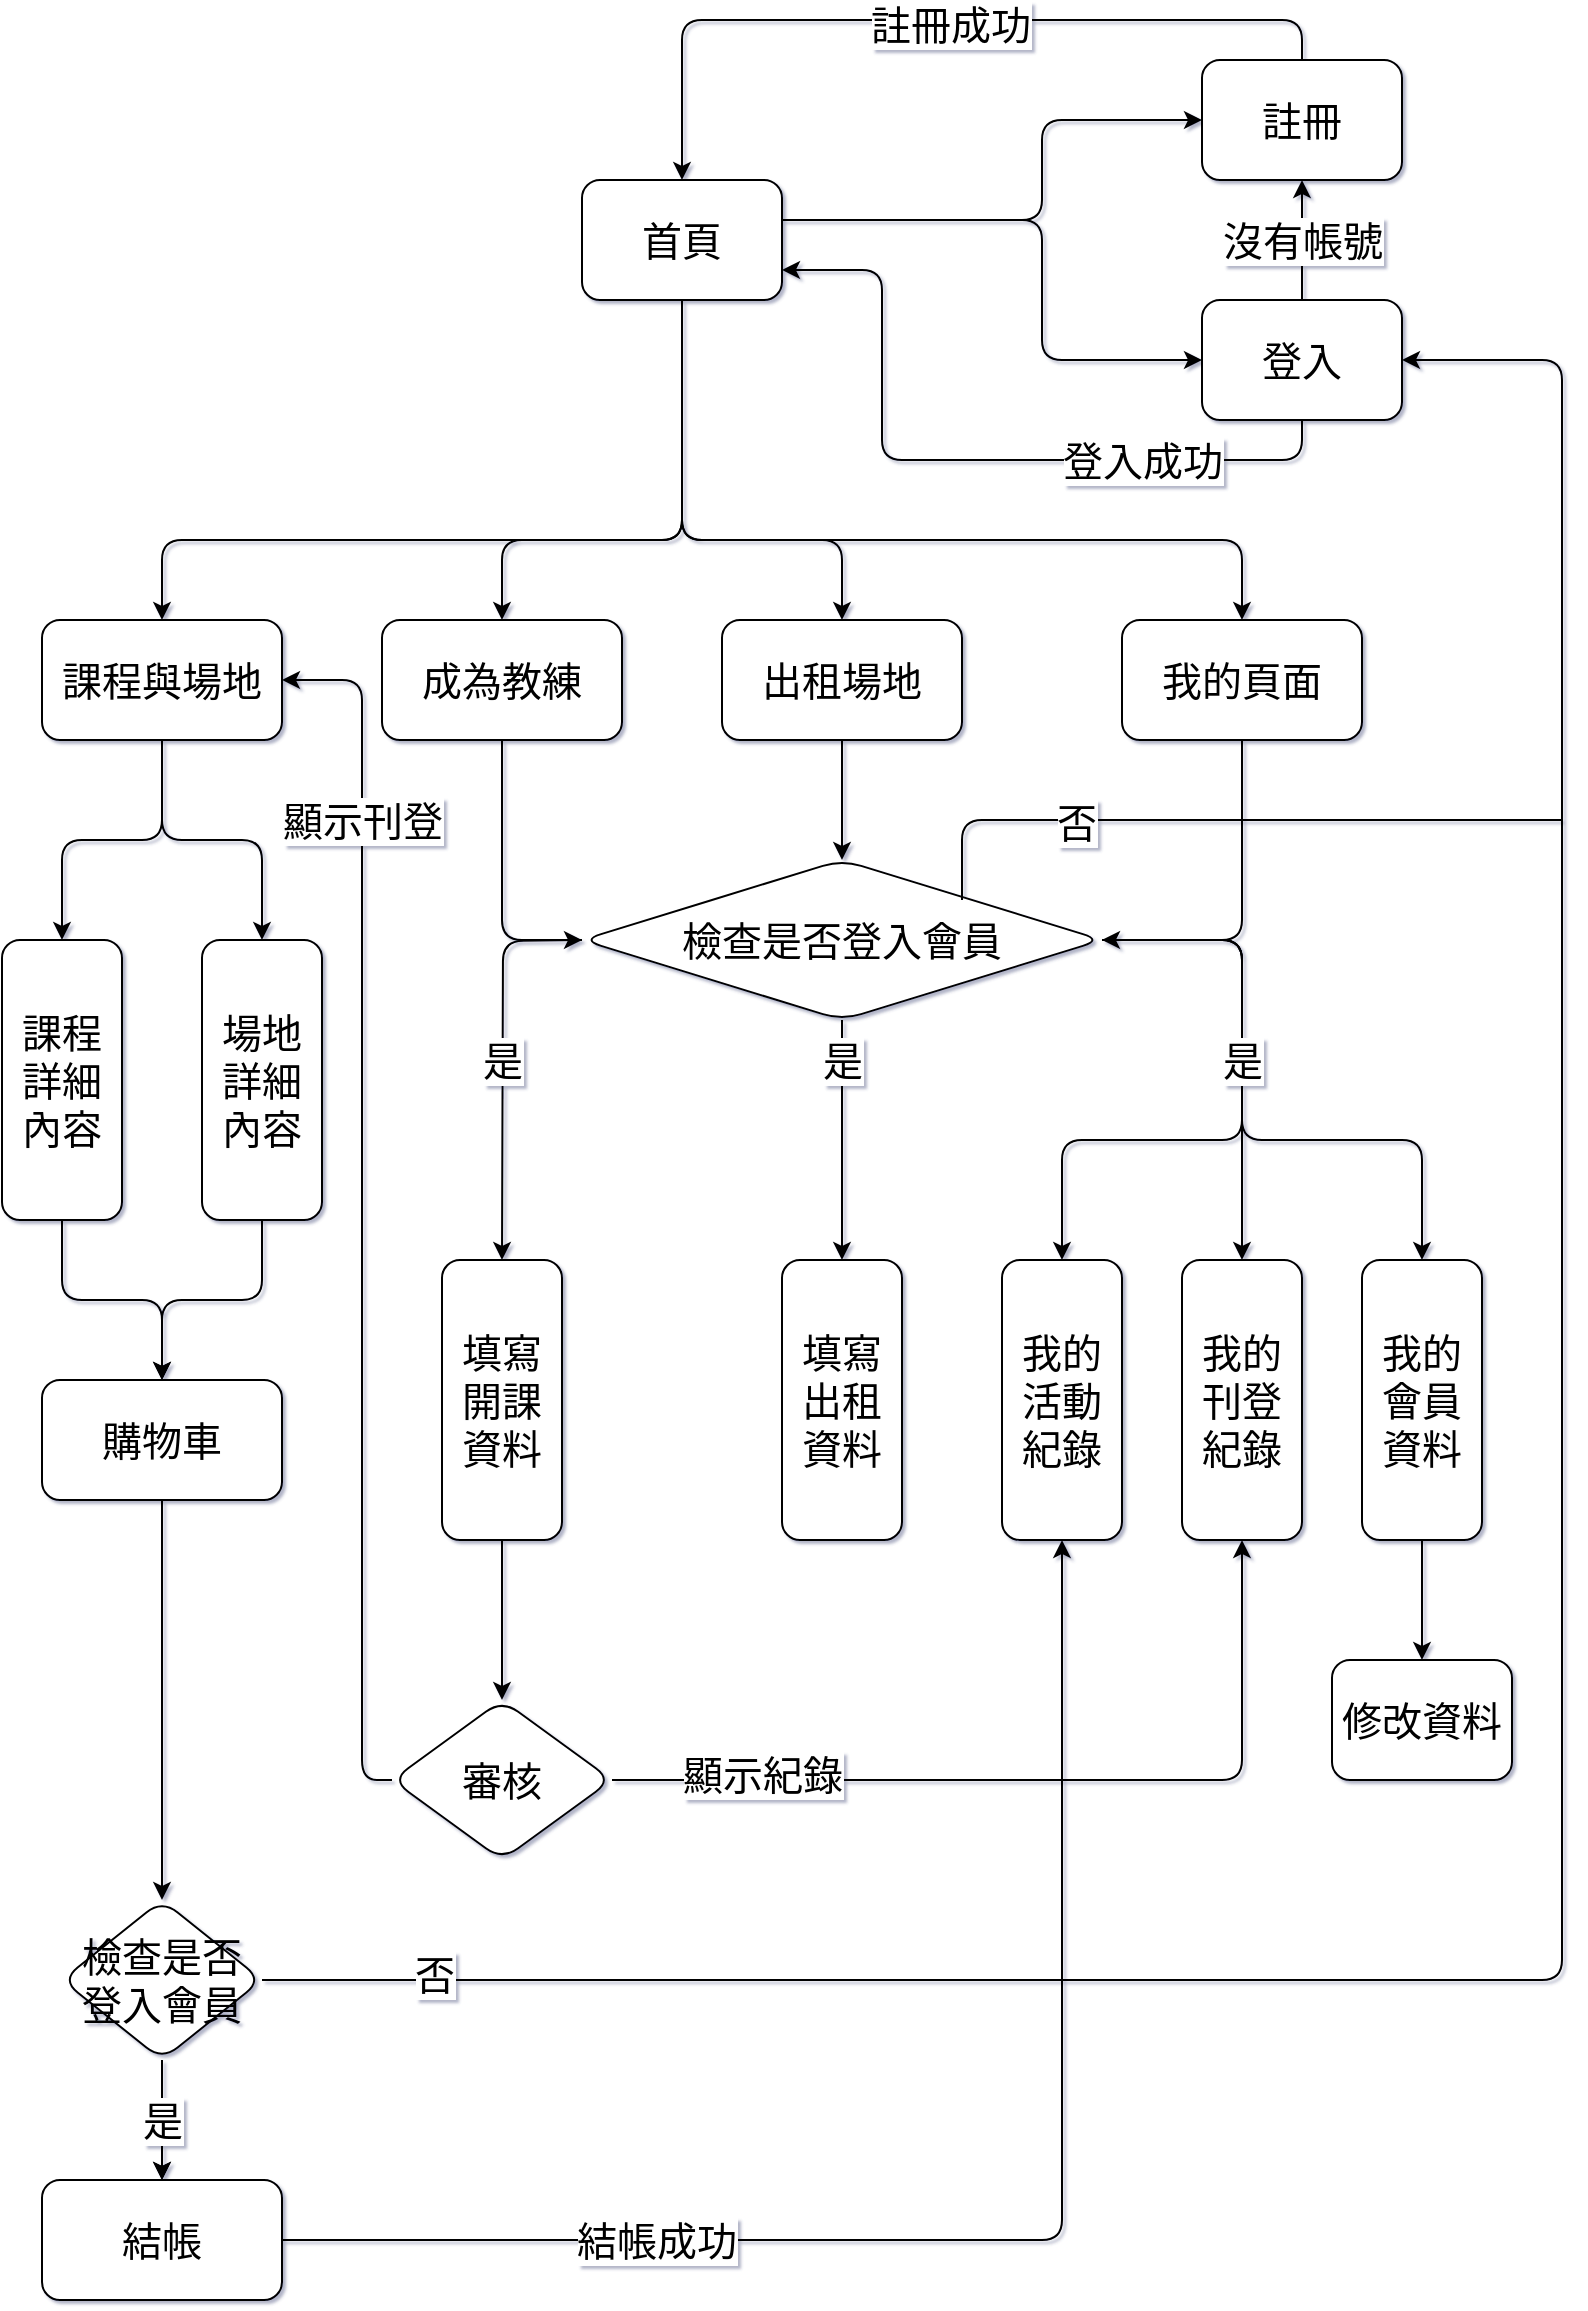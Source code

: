 <mxfile version="20.0.1" type="device"><diagram id="U7qZDT8_yWxOA0Jw3FV2" name="Page-1"><mxGraphModel dx="1447" dy="803" grid="1" gridSize="20" guides="1" tooltips="1" connect="1" arrows="1" fold="1" page="1" pageScale="1" pageWidth="827" pageHeight="1169" math="0" shadow="1"><root><mxCell id="0"/><mxCell id="1" parent="0"/><mxCell id="wMDxFHm615IMKn304ekI-53" style="edgeStyle=orthogonalEdgeStyle;rounded=1;orthogonalLoop=1;jettySize=auto;html=1;entryX=0.5;entryY=0;entryDx=0;entryDy=0;" parent="1" source="wMDxFHm615IMKn304ekI-24" target="wMDxFHm615IMKn304ekI-27" edge="1"><mxGeometry relative="1" as="geometry"><Array as="points"><mxPoint x="360" y="280"/><mxPoint x="100" y="280"/></Array></mxGeometry></mxCell><mxCell id="wMDxFHm615IMKn304ekI-54" style="edgeStyle=orthogonalEdgeStyle;rounded=1;orthogonalLoop=1;jettySize=auto;html=1;entryX=0.5;entryY=0;entryDx=0;entryDy=0;" parent="1" source="wMDxFHm615IMKn304ekI-24" target="wMDxFHm615IMKn304ekI-28" edge="1"><mxGeometry relative="1" as="geometry"><Array as="points"><mxPoint x="360" y="280"/><mxPoint x="270" y="280"/></Array></mxGeometry></mxCell><mxCell id="wMDxFHm615IMKn304ekI-55" style="edgeStyle=orthogonalEdgeStyle;rounded=1;orthogonalLoop=1;jettySize=auto;html=1;" parent="1" source="wMDxFHm615IMKn304ekI-24" target="wMDxFHm615IMKn304ekI-29" edge="1"><mxGeometry relative="1" as="geometry"><Array as="points"><mxPoint x="360" y="280"/><mxPoint x="440" y="280"/></Array></mxGeometry></mxCell><mxCell id="wMDxFHm615IMKn304ekI-56" style="edgeStyle=orthogonalEdgeStyle;rounded=1;orthogonalLoop=1;jettySize=auto;html=1;" parent="1" source="wMDxFHm615IMKn304ekI-24" target="wMDxFHm615IMKn304ekI-30" edge="1"><mxGeometry relative="1" as="geometry"><Array as="points"><mxPoint x="360" y="280"/><mxPoint x="640" y="280"/></Array></mxGeometry></mxCell><mxCell id="wMDxFHm615IMKn304ekI-58" style="edgeStyle=orthogonalEdgeStyle;rounded=1;orthogonalLoop=1;jettySize=auto;html=1;entryX=0;entryY=0.5;entryDx=0;entryDy=0;" parent="1" source="wMDxFHm615IMKn304ekI-24" target="wMDxFHm615IMKn304ekI-26" edge="1"><mxGeometry relative="1" as="geometry"><Array as="points"><mxPoint x="540" y="120"/><mxPoint x="540" y="70"/></Array></mxGeometry></mxCell><mxCell id="wMDxFHm615IMKn304ekI-107" style="edgeStyle=orthogonalEdgeStyle;rounded=1;orthogonalLoop=1;jettySize=auto;html=1;fontSize=20;entryX=0;entryY=0.5;entryDx=0;entryDy=0;" parent="1" source="wMDxFHm615IMKn304ekI-24" target="wMDxFHm615IMKn304ekI-25" edge="1"><mxGeometry relative="1" as="geometry"><mxPoint x="540" y="130.0" as="targetPoint"/><Array as="points"><mxPoint x="540" y="120"/><mxPoint x="540" y="190"/></Array></mxGeometry></mxCell><mxCell id="wMDxFHm615IMKn304ekI-24" value="首頁" style="rounded=1;whiteSpace=wrap;html=1;fontSize=20;" parent="1" vertex="1"><mxGeometry x="310" y="100" width="100" height="60" as="geometry"/></mxCell><mxCell id="wMDxFHm615IMKn304ekI-57" value="&lt;font style=&quot;font-size: 20px&quot;&gt;登入成功&lt;/font&gt;" style="edgeStyle=orthogonalEdgeStyle;rounded=1;orthogonalLoop=1;jettySize=auto;html=1;entryX=1;entryY=0.75;entryDx=0;entryDy=0;" parent="1" source="wMDxFHm615IMKn304ekI-25" target="wMDxFHm615IMKn304ekI-24" edge="1"><mxGeometry x="-0.462" relative="1" as="geometry"><Array as="points"><mxPoint x="670" y="240"/><mxPoint x="460" y="240"/><mxPoint x="460" y="145"/></Array><mxPoint x="1" as="offset"/></mxGeometry></mxCell><mxCell id="wMDxFHm615IMKn304ekI-60" value="&lt;span style=&quot;font-size: 20px&quot;&gt;沒有帳號&lt;/span&gt;" style="edgeStyle=orthogonalEdgeStyle;rounded=1;orthogonalLoop=1;jettySize=auto;html=1;entryX=0.5;entryY=1;entryDx=0;entryDy=0;" parent="1" source="wMDxFHm615IMKn304ekI-25" target="wMDxFHm615IMKn304ekI-26" edge="1"><mxGeometry relative="1" as="geometry"/></mxCell><mxCell id="wMDxFHm615IMKn304ekI-25" value="登入" style="rounded=1;whiteSpace=wrap;html=1;fontSize=20;" parent="1" vertex="1"><mxGeometry x="620" y="160" width="100" height="60" as="geometry"/></mxCell><mxCell id="wMDxFHm615IMKn304ekI-59" style="edgeStyle=orthogonalEdgeStyle;rounded=1;orthogonalLoop=1;jettySize=auto;html=1;" parent="1" source="wMDxFHm615IMKn304ekI-26" edge="1"><mxGeometry relative="1" as="geometry"><mxPoint x="360" y="100" as="targetPoint"/><Array as="points"><mxPoint x="670" y="20"/><mxPoint x="360" y="20"/><mxPoint x="360" y="100"/></Array></mxGeometry></mxCell><mxCell id="wMDxFHm615IMKn304ekI-124" value="註冊成功" style="edgeLabel;html=1;align=center;verticalAlign=middle;resizable=0;points=[];fontSize=20;rounded=1;" parent="wMDxFHm615IMKn304ekI-59" vertex="1" connectable="0"><mxGeometry x="-0.045" y="2" relative="1" as="geometry"><mxPoint as="offset"/></mxGeometry></mxCell><mxCell id="wMDxFHm615IMKn304ekI-26" value="註冊" style="rounded=1;whiteSpace=wrap;html=1;fontSize=20;" parent="1" vertex="1"><mxGeometry x="620" y="40" width="100" height="60" as="geometry"/></mxCell><mxCell id="wMDxFHm615IMKn304ekI-51" style="edgeStyle=orthogonalEdgeStyle;rounded=1;orthogonalLoop=1;jettySize=auto;html=1;entryX=0.5;entryY=0;entryDx=0;entryDy=0;" parent="1" source="wMDxFHm615IMKn304ekI-27" target="wMDxFHm615IMKn304ekI-47" edge="1"><mxGeometry relative="1" as="geometry"/></mxCell><mxCell id="wMDxFHm615IMKn304ekI-52" style="edgeStyle=orthogonalEdgeStyle;rounded=1;orthogonalLoop=1;jettySize=auto;html=1;entryX=0.5;entryY=0;entryDx=0;entryDy=0;" parent="1" source="wMDxFHm615IMKn304ekI-27" target="wMDxFHm615IMKn304ekI-48" edge="1"><mxGeometry relative="1" as="geometry"/></mxCell><mxCell id="wMDxFHm615IMKn304ekI-27" value="課程與場地" style="rounded=1;whiteSpace=wrap;html=1;fontSize=20;" parent="1" vertex="1"><mxGeometry x="40" y="320" width="120" height="60" as="geometry"/></mxCell><mxCell id="pWtgWIW0gOYXPKd7AWEe-4" style="edgeStyle=orthogonalEdgeStyle;rounded=1;orthogonalLoop=1;jettySize=auto;html=1;entryX=0;entryY=0.5;entryDx=0;entryDy=0;" parent="1" source="wMDxFHm615IMKn304ekI-28" target="wMDxFHm615IMKn304ekI-76" edge="1"><mxGeometry relative="1" as="geometry"/></mxCell><mxCell id="wMDxFHm615IMKn304ekI-28" value="成為教練" style="rounded=1;whiteSpace=wrap;html=1;fontSize=20;" parent="1" vertex="1"><mxGeometry x="210" y="320" width="120" height="60" as="geometry"/></mxCell><mxCell id="pWtgWIW0gOYXPKd7AWEe-6" style="edgeStyle=orthogonalEdgeStyle;rounded=1;orthogonalLoop=1;jettySize=auto;html=1;entryX=0.5;entryY=0;entryDx=0;entryDy=0;" parent="1" source="wMDxFHm615IMKn304ekI-29" target="wMDxFHm615IMKn304ekI-76" edge="1"><mxGeometry relative="1" as="geometry"/></mxCell><mxCell id="wMDxFHm615IMKn304ekI-29" value="出租場地&lt;span style=&quot;color: rgba(0 , 0 , 0 , 0) ; font-family: monospace ; font-size: 0px&quot;&gt;%3CmxGraphModel%3E%3Croot%3E%3CmxCell%20id%3D%220%22%2F%3E%3CmxCell%20id%3D%221%22%20parent%3D%220%22%2F%3E%3CmxCell%20id%3D%222%22%20value%3D%22%22%20style%3D%22rounded%3D1%3BwhiteSpace%3Dwrap%3Bhtml%3D1%3BfontSize%3D20%3BfontColor%3Dnone%3B%22%20vertex%3D%221%22%20parent%3D%221%22%3E%3CmxGeometry%20x%3D%22380%22%20y%3D%22200%22%20width%3D%22100%22%20height%3D%2260%22%20as%3D%22geometry%22%2F%3E%3C%2FmxCell%3E%3C%2Froot%3E%3C%2FmxGraphModel%3E&lt;/span&gt;" style="rounded=1;whiteSpace=wrap;html=1;fontSize=20;" parent="1" vertex="1"><mxGeometry x="380" y="320" width="120" height="60" as="geometry"/></mxCell><mxCell id="pWtgWIW0gOYXPKd7AWEe-9" style="edgeStyle=orthogonalEdgeStyle;rounded=1;orthogonalLoop=1;jettySize=auto;html=1;entryX=1;entryY=0.5;entryDx=0;entryDy=0;" parent="1" source="wMDxFHm615IMKn304ekI-30" target="wMDxFHm615IMKn304ekI-76" edge="1"><mxGeometry relative="1" as="geometry"><Array as="points"><mxPoint x="640" y="480"/></Array></mxGeometry></mxCell><mxCell id="wMDxFHm615IMKn304ekI-30" value="我的頁面" style="rounded=1;whiteSpace=wrap;html=1;fontSize=20;" parent="1" vertex="1"><mxGeometry x="580" y="320" width="120" height="60" as="geometry"/></mxCell><mxCell id="wMDxFHm615IMKn304ekI-73" style="edgeStyle=orthogonalEdgeStyle;rounded=1;orthogonalLoop=1;jettySize=auto;html=1;entryX=0.5;entryY=0;entryDx=0;entryDy=0;fontSize=20;" parent="1" source="wMDxFHm615IMKn304ekI-47" target="wMDxFHm615IMKn304ekI-72" edge="1"><mxGeometry relative="1" as="geometry"/></mxCell><mxCell id="wMDxFHm615IMKn304ekI-47" value="課程詳細內容" style="rounded=1;whiteSpace=wrap;html=1;labelBackgroundColor=none;labelBorderColor=none;fontSize=20;" parent="1" vertex="1"><mxGeometry x="20" y="480" width="60" height="140" as="geometry"/></mxCell><mxCell id="wMDxFHm615IMKn304ekI-74" style="edgeStyle=orthogonalEdgeStyle;rounded=1;orthogonalLoop=1;jettySize=auto;html=1;fontSize=20;" parent="1" source="wMDxFHm615IMKn304ekI-48" edge="1"><mxGeometry relative="1" as="geometry"><mxPoint x="100" y="700" as="targetPoint"/><Array as="points"><mxPoint x="150" y="660"/><mxPoint x="100" y="660"/></Array></mxGeometry></mxCell><mxCell id="wMDxFHm615IMKn304ekI-48" value="場地詳細內容" style="rounded=1;whiteSpace=wrap;html=1;labelBackgroundColor=none;labelBorderColor=none;fontSize=20;" parent="1" vertex="1"><mxGeometry x="120" y="480" width="60" height="140" as="geometry"/></mxCell><mxCell id="wMDxFHm615IMKn304ekI-116" style="edgeStyle=orthogonalEdgeStyle;rounded=1;orthogonalLoop=1;jettySize=auto;html=1;fontSize=20;" parent="1" source="wMDxFHm615IMKn304ekI-49" target="wMDxFHm615IMKn304ekI-115" edge="1"><mxGeometry relative="1" as="geometry"/></mxCell><mxCell id="wMDxFHm615IMKn304ekI-49" value="填寫開課資料" style="rounded=1;whiteSpace=wrap;html=1;labelBackgroundColor=none;labelBorderColor=none;fontSize=20;" parent="1" vertex="1"><mxGeometry x="240" y="640" width="60" height="140" as="geometry"/></mxCell><mxCell id="wMDxFHm615IMKn304ekI-61" value="填寫出租資料" style="rounded=1;whiteSpace=wrap;html=1;labelBackgroundColor=none;labelBorderColor=none;fontSize=20;" parent="1" vertex="1"><mxGeometry x="410" y="640" width="60" height="140" as="geometry"/></mxCell><mxCell id="wMDxFHm615IMKn304ekI-62" value="我的活動紀錄" style="rounded=1;whiteSpace=wrap;html=1;labelBackgroundColor=none;labelBorderColor=none;fontSize=20;" parent="1" vertex="1"><mxGeometry x="520" y="640" width="60" height="140" as="geometry"/></mxCell><mxCell id="wMDxFHm615IMKn304ekI-63" value="我的刊登紀錄" style="rounded=1;whiteSpace=wrap;html=1;labelBackgroundColor=none;labelBorderColor=none;fontSize=20;" parent="1" vertex="1"><mxGeometry x="610" y="640" width="60" height="140" as="geometry"/></mxCell><mxCell id="wMDxFHm615IMKn304ekI-122" style="edgeStyle=orthogonalEdgeStyle;rounded=1;orthogonalLoop=1;jettySize=auto;html=1;entryX=0.5;entryY=0;entryDx=0;entryDy=0;fontSize=20;" parent="1" source="wMDxFHm615IMKn304ekI-64" target="wMDxFHm615IMKn304ekI-121" edge="1"><mxGeometry relative="1" as="geometry"/></mxCell><mxCell id="wMDxFHm615IMKn304ekI-64" value="我的會員資料" style="rounded=1;whiteSpace=wrap;html=1;labelBackgroundColor=none;labelBorderColor=none;fontSize=20;" parent="1" vertex="1"><mxGeometry x="700" y="640" width="60" height="140" as="geometry"/></mxCell><mxCell id="wMDxFHm615IMKn304ekI-93" style="edgeStyle=orthogonalEdgeStyle;rounded=1;orthogonalLoop=1;jettySize=auto;html=1;entryX=0.5;entryY=0;entryDx=0;entryDy=0;fontSize=20;startArrow=none;" parent="1" source="wMDxFHm615IMKn304ekI-87" target="wMDxFHm615IMKn304ekI-86" edge="1"><mxGeometry relative="1" as="geometry"/></mxCell><mxCell id="wMDxFHm615IMKn304ekI-105" value="是" style="edgeLabel;html=1;align=center;verticalAlign=middle;resizable=0;points=[];fontSize=20;rounded=1;" parent="wMDxFHm615IMKn304ekI-93" vertex="1" connectable="0"><mxGeometry x="0.641" y="-1" relative="1" as="geometry"><mxPoint x="1" y="24" as="offset"/></mxGeometry></mxCell><mxCell id="pWtgWIW0gOYXPKd7AWEe-18" style="edgeStyle=orthogonalEdgeStyle;rounded=1;jumpStyle=none;orthogonalLoop=1;jettySize=auto;html=1;entryX=0.5;entryY=0;entryDx=0;entryDy=0;fontSize=20;" parent="1" source="wMDxFHm615IMKn304ekI-72" target="wMDxFHm615IMKn304ekI-87" edge="1"><mxGeometry relative="1" as="geometry"/></mxCell><mxCell id="wMDxFHm615IMKn304ekI-72" value="購物車" style="rounded=1;whiteSpace=wrap;html=1;labelBackgroundColor=none;fontSize=20;" parent="1" vertex="1"><mxGeometry x="40" y="700" width="120" height="60" as="geometry"/></mxCell><mxCell id="pWtgWIW0gOYXPKd7AWEe-5" value="&lt;font style=&quot;font-size: 20px;&quot;&gt;是&lt;/font&gt;" style="edgeStyle=orthogonalEdgeStyle;rounded=1;orthogonalLoop=1;jettySize=auto;html=1;entryX=0.5;entryY=0;entryDx=0;entryDy=0;" parent="1" edge="1"><mxGeometry relative="1" as="geometry"><mxPoint x="310" y="480" as="sourcePoint"/><mxPoint x="270" y="640" as="targetPoint"/><mxPoint as="offset"/></mxGeometry></mxCell><mxCell id="pWtgWIW0gOYXPKd7AWEe-7" value="&lt;font style=&quot;font-size: 20px;&quot;&gt;是&lt;/font&gt;" style="edgeStyle=orthogonalEdgeStyle;rounded=1;orthogonalLoop=1;jettySize=auto;html=1;entryX=0.5;entryY=0;entryDx=0;entryDy=0;" parent="1" source="wMDxFHm615IMKn304ekI-76" target="wMDxFHm615IMKn304ekI-61" edge="1"><mxGeometry x="-0.667" relative="1" as="geometry"><Array as="points"><mxPoint x="440" y="580"/><mxPoint x="440" y="580"/></Array><mxPoint as="offset"/></mxGeometry></mxCell><mxCell id="pWtgWIW0gOYXPKd7AWEe-10" style="edgeStyle=orthogonalEdgeStyle;rounded=1;orthogonalLoop=1;jettySize=auto;html=1;entryX=0.5;entryY=0;entryDx=0;entryDy=0;" parent="1" source="wMDxFHm615IMKn304ekI-76" target="wMDxFHm615IMKn304ekI-63" edge="1"><mxGeometry relative="1" as="geometry"/></mxCell><mxCell id="pWtgWIW0gOYXPKd7AWEe-15" style="edgeStyle=orthogonalEdgeStyle;rounded=1;jumpStyle=none;orthogonalLoop=1;jettySize=auto;html=1;entryX=0.5;entryY=0;entryDx=0;entryDy=0;" parent="1" source="wMDxFHm615IMKn304ekI-76" target="wMDxFHm615IMKn304ekI-62" edge="1"><mxGeometry relative="1" as="geometry"><Array as="points"><mxPoint x="640" y="480"/><mxPoint x="640" y="580"/><mxPoint x="550" y="580"/></Array></mxGeometry></mxCell><mxCell id="pWtgWIW0gOYXPKd7AWEe-16" value="&lt;font style=&quot;font-size: 20px;&quot;&gt;是&lt;/font&gt;" style="edgeStyle=orthogonalEdgeStyle;rounded=1;jumpStyle=none;orthogonalLoop=1;jettySize=auto;html=1;entryX=0.5;entryY=0;entryDx=0;entryDy=0;" parent="1" source="wMDxFHm615IMKn304ekI-76" target="wMDxFHm615IMKn304ekI-64" edge="1"><mxGeometry x="-0.188" relative="1" as="geometry"><Array as="points"><mxPoint x="640" y="480"/><mxPoint x="640" y="580"/><mxPoint x="730" y="580"/></Array><mxPoint as="offset"/></mxGeometry></mxCell><mxCell id="wMDxFHm615IMKn304ekI-76" value="檢查是否登入會員" style="rhombus;whiteSpace=wrap;html=1;rounded=1;labelBackgroundColor=none;fontSize=20;" parent="1" vertex="1"><mxGeometry x="310" y="440" width="260" height="80" as="geometry"/></mxCell><mxCell id="wMDxFHm615IMKn304ekI-109" style="edgeStyle=orthogonalEdgeStyle;rounded=1;orthogonalLoop=1;jettySize=auto;html=1;entryX=0.5;entryY=1;entryDx=0;entryDy=0;fontSize=20;" parent="1" source="wMDxFHm615IMKn304ekI-86" target="wMDxFHm615IMKn304ekI-62" edge="1"><mxGeometry relative="1" as="geometry"/></mxCell><mxCell id="wMDxFHm615IMKn304ekI-110" value="結帳成功" style="edgeLabel;html=1;align=center;verticalAlign=middle;resizable=0;points=[];fontSize=20;rounded=1;" parent="wMDxFHm615IMKn304ekI-109" vertex="1" connectable="0"><mxGeometry x="-0.789" y="-2" relative="1" as="geometry"><mxPoint x="109" y="-2" as="offset"/></mxGeometry></mxCell><mxCell id="wMDxFHm615IMKn304ekI-86" value="結帳" style="rounded=1;whiteSpace=wrap;html=1;labelBackgroundColor=none;fontSize=20;" parent="1" vertex="1"><mxGeometry x="40" y="1100" width="120" height="60" as="geometry"/></mxCell><mxCell id="wMDxFHm615IMKn304ekI-88" style="edgeStyle=orthogonalEdgeStyle;rounded=1;orthogonalLoop=1;jettySize=auto;html=1;entryX=1;entryY=0.5;entryDx=0;entryDy=0;fontSize=20;" parent="1" source="wMDxFHm615IMKn304ekI-87" target="wMDxFHm615IMKn304ekI-25" edge="1"><mxGeometry relative="1" as="geometry"><Array as="points"><mxPoint x="800" y="1000"/><mxPoint x="800" y="190"/></Array></mxGeometry></mxCell><mxCell id="wMDxFHm615IMKn304ekI-104" value="否" style="edgeLabel;html=1;align=center;verticalAlign=middle;resizable=0;points=[];fontSize=20;rounded=1;" parent="wMDxFHm615IMKn304ekI-88" vertex="1" connectable="0"><mxGeometry x="-0.888" y="3" relative="1" as="geometry"><mxPoint as="offset"/></mxGeometry></mxCell><mxCell id="wMDxFHm615IMKn304ekI-100" value="" style="endArrow=none;html=1;rounded=1;fontSize=20;" parent="1" edge="1"><mxGeometry width="50" height="50" relative="1" as="geometry"><mxPoint x="500" y="460" as="sourcePoint"/><mxPoint x="800" y="420" as="targetPoint"/><Array as="points"><mxPoint x="500" y="420"/></Array></mxGeometry></mxCell><mxCell id="wMDxFHm615IMKn304ekI-103" value="否" style="edgeLabel;html=1;align=center;verticalAlign=middle;resizable=0;points=[];fontSize=20;rounded=1;" parent="wMDxFHm615IMKn304ekI-100" vertex="1" connectable="0"><mxGeometry x="-0.431" y="-1" relative="1" as="geometry"><mxPoint as="offset"/></mxGeometry></mxCell><mxCell id="wMDxFHm615IMKn304ekI-113" value="是" style="edgeStyle=orthogonalEdgeStyle;rounded=1;orthogonalLoop=1;jettySize=auto;html=1;fontSize=20;" parent="1" source="wMDxFHm615IMKn304ekI-87" target="wMDxFHm615IMKn304ekI-86" edge="1"><mxGeometry relative="1" as="geometry"/></mxCell><mxCell id="wMDxFHm615IMKn304ekI-87" value="檢查是否登入會員" style="rhombus;whiteSpace=wrap;html=1;rounded=1;labelBackgroundColor=none;fontSize=20;" parent="1" vertex="1"><mxGeometry x="50" y="960" width="100" height="80" as="geometry"/></mxCell><mxCell id="wMDxFHm615IMKn304ekI-117" style="edgeStyle=orthogonalEdgeStyle;rounded=1;orthogonalLoop=1;jettySize=auto;html=1;fontSize=20;entryX=1;entryY=0.5;entryDx=0;entryDy=0;" parent="1" source="wMDxFHm615IMKn304ekI-115" target="wMDxFHm615IMKn304ekI-27" edge="1"><mxGeometry relative="1" as="geometry"><mxPoint x="200" y="580" as="targetPoint"/><Array as="points"><mxPoint x="200" y="900"/><mxPoint x="200" y="350"/></Array></mxGeometry></mxCell><mxCell id="wMDxFHm615IMKn304ekI-119" value="顯示刊登" style="edgeLabel;html=1;align=center;verticalAlign=middle;resizable=0;points=[];fontSize=20;rounded=1;" parent="wMDxFHm615IMKn304ekI-117" vertex="1" connectable="0"><mxGeometry x="-0.759" y="-2" relative="1" as="geometry"><mxPoint x="-2" y="-422" as="offset"/></mxGeometry></mxCell><mxCell id="wMDxFHm615IMKn304ekI-118" style="edgeStyle=orthogonalEdgeStyle;rounded=1;orthogonalLoop=1;jettySize=auto;html=1;entryX=0.5;entryY=1;entryDx=0;entryDy=0;fontSize=20;" parent="1" source="wMDxFHm615IMKn304ekI-115" target="wMDxFHm615IMKn304ekI-63" edge="1"><mxGeometry relative="1" as="geometry"/></mxCell><mxCell id="wMDxFHm615IMKn304ekI-120" value="顯示紀錄" style="edgeLabel;html=1;align=center;verticalAlign=middle;resizable=0;points=[];fontSize=20;rounded=1;" parent="wMDxFHm615IMKn304ekI-118" vertex="1" connectable="0"><mxGeometry x="-0.655" y="3" relative="1" as="geometry"><mxPoint as="offset"/></mxGeometry></mxCell><mxCell id="wMDxFHm615IMKn304ekI-115" value="審核" style="rhombus;whiteSpace=wrap;html=1;rounded=1;labelBackgroundColor=none;fontSize=20;" parent="1" vertex="1"><mxGeometry x="215" y="860" width="110" height="80" as="geometry"/></mxCell><mxCell id="wMDxFHm615IMKn304ekI-121" value="修改資料" style="rounded=1;whiteSpace=wrap;html=1;labelBackgroundColor=none;fontSize=20;" parent="1" vertex="1"><mxGeometry x="685" y="840" width="90" height="60" as="geometry"/></mxCell></root></mxGraphModel></diagram></mxfile>